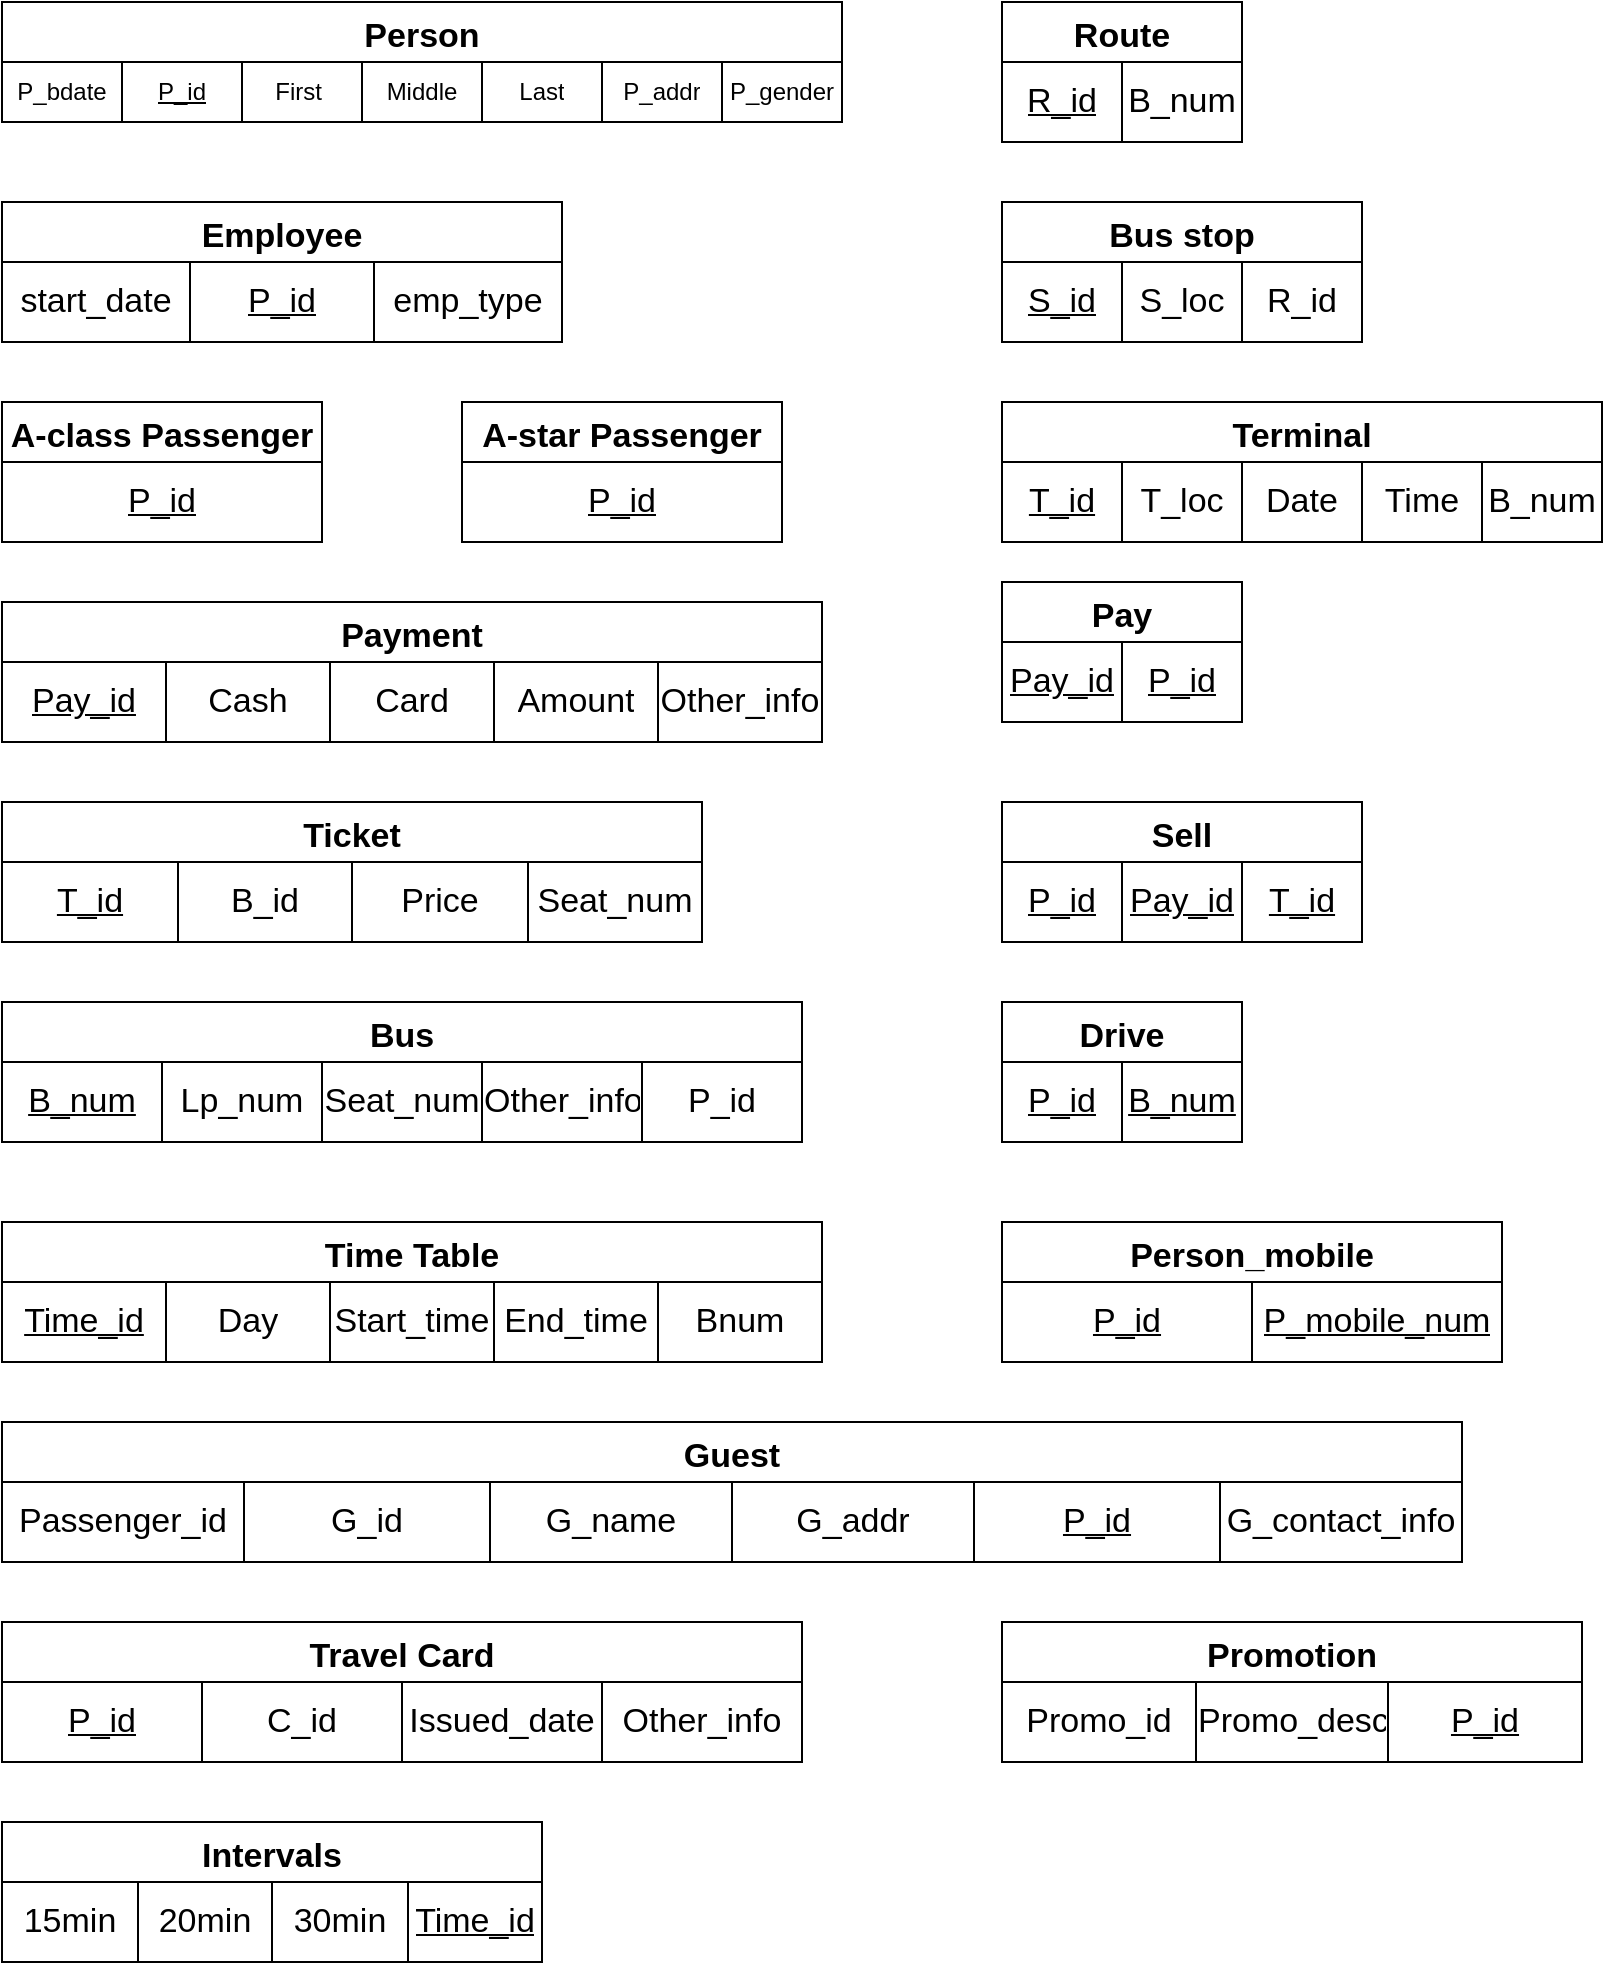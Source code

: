 <mxfile version="15.6.0" type="github">
  <diagram id="R2lEEEUBdFMjLlhIrx00" name="Page-1">
    <mxGraphModel dx="1038" dy="547" grid="1" gridSize="10" guides="1" tooltips="1" connect="1" arrows="1" fold="1" page="1" pageScale="1" pageWidth="850" pageHeight="1100" math="0" shadow="0" extFonts="Permanent Marker^https://fonts.googleapis.com/css?family=Permanent+Marker">
      <root>
        <mxCell id="0" />
        <mxCell id="1" parent="0" />
        <mxCell id="wXo4H-SSi3zwfZi33Xhp-3" value="Person" style="shape=table;startSize=30;container=1;collapsible=0;childLayout=tableLayout;fontSize=17;fontStyle=1" vertex="1" parent="1">
          <mxGeometry x="40" y="40" width="420" height="60" as="geometry" />
        </mxCell>
        <mxCell id="wXo4H-SSi3zwfZi33Xhp-4" value="" style="shape=partialRectangle;collapsible=0;dropTarget=0;pointerEvents=0;fillColor=none;top=0;left=0;bottom=0;right=0;points=[[0,0.5],[1,0.5]];portConstraint=eastwest;" vertex="1" parent="wXo4H-SSi3zwfZi33Xhp-3">
          <mxGeometry y="30" width="420" height="30" as="geometry" />
        </mxCell>
        <mxCell id="wXo4H-SSi3zwfZi33Xhp-5" value="P_bdate" style="shape=partialRectangle;html=1;whiteSpace=wrap;connectable=0;overflow=hidden;fillColor=none;top=0;left=0;bottom=0;right=0;pointerEvents=1;" vertex="1" parent="wXo4H-SSi3zwfZi33Xhp-4">
          <mxGeometry width="60" height="30" as="geometry">
            <mxRectangle width="60" height="30" as="alternateBounds" />
          </mxGeometry>
        </mxCell>
        <mxCell id="wXo4H-SSi3zwfZi33Xhp-6" value="&lt;u&gt;P_id&lt;/u&gt;" style="shape=partialRectangle;html=1;whiteSpace=wrap;connectable=0;overflow=hidden;fillColor=none;top=0;left=0;bottom=0;right=0;pointerEvents=1;" vertex="1" parent="wXo4H-SSi3zwfZi33Xhp-4">
          <mxGeometry x="60" width="60" height="30" as="geometry">
            <mxRectangle width="60" height="30" as="alternateBounds" />
          </mxGeometry>
        </mxCell>
        <mxCell id="wXo4H-SSi3zwfZi33Xhp-7" value="First&lt;span style=&quot;white-space: pre&quot;&gt;	&lt;/span&gt;" style="shape=partialRectangle;html=1;whiteSpace=wrap;connectable=0;overflow=hidden;fillColor=none;top=0;left=0;bottom=0;right=0;pointerEvents=1;" vertex="1" parent="wXo4H-SSi3zwfZi33Xhp-4">
          <mxGeometry x="120" width="60" height="30" as="geometry">
            <mxRectangle width="60" height="30" as="alternateBounds" />
          </mxGeometry>
        </mxCell>
        <mxCell id="wXo4H-SSi3zwfZi33Xhp-8" value="Middle" style="shape=partialRectangle;html=1;whiteSpace=wrap;connectable=0;overflow=hidden;fillColor=none;top=0;left=0;bottom=0;right=0;pointerEvents=1;" vertex="1" parent="wXo4H-SSi3zwfZi33Xhp-4">
          <mxGeometry x="180" width="60" height="30" as="geometry">
            <mxRectangle width="60" height="30" as="alternateBounds" />
          </mxGeometry>
        </mxCell>
        <mxCell id="wXo4H-SSi3zwfZi33Xhp-9" value="Last" style="shape=partialRectangle;html=1;whiteSpace=wrap;connectable=0;overflow=hidden;fillColor=none;top=0;left=0;bottom=0;right=0;pointerEvents=1;" vertex="1" parent="wXo4H-SSi3zwfZi33Xhp-4">
          <mxGeometry x="240" width="60" height="30" as="geometry">
            <mxRectangle width="60" height="30" as="alternateBounds" />
          </mxGeometry>
        </mxCell>
        <mxCell id="wXo4H-SSi3zwfZi33Xhp-10" value="P_addr" style="shape=partialRectangle;html=1;whiteSpace=wrap;connectable=0;overflow=hidden;fillColor=none;top=0;left=0;bottom=0;right=0;pointerEvents=1;" vertex="1" parent="wXo4H-SSi3zwfZi33Xhp-4">
          <mxGeometry x="300" width="60" height="30" as="geometry">
            <mxRectangle width="60" height="30" as="alternateBounds" />
          </mxGeometry>
        </mxCell>
        <mxCell id="wXo4H-SSi3zwfZi33Xhp-11" value="P_gender" style="shape=partialRectangle;html=1;whiteSpace=wrap;connectable=0;overflow=hidden;fillColor=none;top=0;left=0;bottom=0;right=0;pointerEvents=1;" vertex="1" parent="wXo4H-SSi3zwfZi33Xhp-4">
          <mxGeometry x="360" width="60" height="30" as="geometry">
            <mxRectangle width="60" height="30" as="alternateBounds" />
          </mxGeometry>
        </mxCell>
        <mxCell id="wXo4H-SSi3zwfZi33Xhp-18" value="Employee" style="shape=table;startSize=30;container=1;collapsible=0;childLayout=tableLayout;fontSize=17;fontStyle=1" vertex="1" parent="1">
          <mxGeometry x="40" y="140" width="280" height="70" as="geometry" />
        </mxCell>
        <mxCell id="wXo4H-SSi3zwfZi33Xhp-19" value="" style="shape=partialRectangle;collapsible=0;dropTarget=0;pointerEvents=0;fillColor=none;top=0;left=0;bottom=0;right=0;points=[[0,0.5],[1,0.5]];portConstraint=eastwest;fontSize=17;" vertex="1" parent="wXo4H-SSi3zwfZi33Xhp-18">
          <mxGeometry y="30" width="280" height="40" as="geometry" />
        </mxCell>
        <mxCell id="wXo4H-SSi3zwfZi33Xhp-20" value="start_date" style="shape=partialRectangle;html=1;whiteSpace=wrap;connectable=0;overflow=hidden;fillColor=none;top=0;left=0;bottom=0;right=0;pointerEvents=1;fontSize=17;" vertex="1" parent="wXo4H-SSi3zwfZi33Xhp-19">
          <mxGeometry width="94" height="40" as="geometry">
            <mxRectangle width="94" height="40" as="alternateBounds" />
          </mxGeometry>
        </mxCell>
        <mxCell id="wXo4H-SSi3zwfZi33Xhp-21" value="&lt;u&gt;P_id&lt;/u&gt;" style="shape=partialRectangle;html=1;whiteSpace=wrap;connectable=0;overflow=hidden;fillColor=none;top=0;left=0;bottom=0;right=0;pointerEvents=1;fontSize=17;" vertex="1" parent="wXo4H-SSi3zwfZi33Xhp-19">
          <mxGeometry x="94" width="92" height="40" as="geometry">
            <mxRectangle width="92" height="40" as="alternateBounds" />
          </mxGeometry>
        </mxCell>
        <mxCell id="wXo4H-SSi3zwfZi33Xhp-22" value="emp_type" style="shape=partialRectangle;html=1;whiteSpace=wrap;connectable=0;overflow=hidden;fillColor=none;top=0;left=0;bottom=0;right=0;pointerEvents=1;fontSize=17;" vertex="1" parent="wXo4H-SSi3zwfZi33Xhp-19">
          <mxGeometry x="186" width="94" height="40" as="geometry">
            <mxRectangle width="94" height="40" as="alternateBounds" />
          </mxGeometry>
        </mxCell>
        <mxCell id="wXo4H-SSi3zwfZi33Xhp-23" value="A-class Passenger" style="shape=table;startSize=30;container=1;collapsible=0;childLayout=tableLayout;fontSize=17;fontStyle=1" vertex="1" parent="1">
          <mxGeometry x="40" y="240" width="160" height="70" as="geometry" />
        </mxCell>
        <mxCell id="wXo4H-SSi3zwfZi33Xhp-24" value="" style="shape=partialRectangle;collapsible=0;dropTarget=0;pointerEvents=0;fillColor=none;top=0;left=0;bottom=0;right=0;points=[[0,0.5],[1,0.5]];portConstraint=eastwest;fontSize=17;" vertex="1" parent="wXo4H-SSi3zwfZi33Xhp-23">
          <mxGeometry y="30" width="160" height="40" as="geometry" />
        </mxCell>
        <mxCell id="wXo4H-SSi3zwfZi33Xhp-25" value="&lt;u&gt;P_id&lt;/u&gt;" style="shape=partialRectangle;html=1;whiteSpace=wrap;connectable=0;overflow=hidden;fillColor=none;top=0;left=0;bottom=0;right=0;pointerEvents=1;fontSize=17;" vertex="1" parent="wXo4H-SSi3zwfZi33Xhp-24">
          <mxGeometry width="160" height="40" as="geometry">
            <mxRectangle width="160" height="40" as="alternateBounds" />
          </mxGeometry>
        </mxCell>
        <mxCell id="wXo4H-SSi3zwfZi33Xhp-26" value="Payment" style="shape=table;startSize=30;container=1;collapsible=0;childLayout=tableLayout;fontSize=17;fontStyle=1" vertex="1" parent="1">
          <mxGeometry x="40" y="340" width="410" height="70" as="geometry" />
        </mxCell>
        <mxCell id="wXo4H-SSi3zwfZi33Xhp-27" value="" style="shape=partialRectangle;collapsible=0;dropTarget=0;pointerEvents=0;fillColor=none;top=0;left=0;bottom=0;right=0;points=[[0,0.5],[1,0.5]];portConstraint=eastwest;fontSize=17;" vertex="1" parent="wXo4H-SSi3zwfZi33Xhp-26">
          <mxGeometry y="30" width="410" height="40" as="geometry" />
        </mxCell>
        <mxCell id="wXo4H-SSi3zwfZi33Xhp-28" value="&lt;u&gt;Pay_id&lt;/u&gt;" style="shape=partialRectangle;html=1;whiteSpace=wrap;connectable=0;overflow=hidden;fillColor=none;top=0;left=0;bottom=0;right=0;pointerEvents=1;fontSize=17;" vertex="1" parent="wXo4H-SSi3zwfZi33Xhp-27">
          <mxGeometry width="82" height="40" as="geometry">
            <mxRectangle width="82" height="40" as="alternateBounds" />
          </mxGeometry>
        </mxCell>
        <mxCell id="wXo4H-SSi3zwfZi33Xhp-29" value="Cash" style="shape=partialRectangle;html=1;whiteSpace=wrap;connectable=0;overflow=hidden;fillColor=none;top=0;left=0;bottom=0;right=0;pointerEvents=1;fontSize=17;" vertex="1" parent="wXo4H-SSi3zwfZi33Xhp-27">
          <mxGeometry x="82" width="82" height="40" as="geometry">
            <mxRectangle width="82" height="40" as="alternateBounds" />
          </mxGeometry>
        </mxCell>
        <mxCell id="wXo4H-SSi3zwfZi33Xhp-30" value="Card" style="shape=partialRectangle;html=1;whiteSpace=wrap;connectable=0;overflow=hidden;fillColor=none;top=0;left=0;bottom=0;right=0;pointerEvents=1;fontSize=17;" vertex="1" parent="wXo4H-SSi3zwfZi33Xhp-27">
          <mxGeometry x="164" width="82" height="40" as="geometry">
            <mxRectangle width="82" height="40" as="alternateBounds" />
          </mxGeometry>
        </mxCell>
        <mxCell id="wXo4H-SSi3zwfZi33Xhp-31" value="Amount" style="shape=partialRectangle;html=1;whiteSpace=wrap;connectable=0;overflow=hidden;fillColor=none;top=0;left=0;bottom=0;right=0;pointerEvents=1;fontSize=17;" vertex="1" parent="wXo4H-SSi3zwfZi33Xhp-27">
          <mxGeometry x="246" width="82" height="40" as="geometry">
            <mxRectangle width="82" height="40" as="alternateBounds" />
          </mxGeometry>
        </mxCell>
        <mxCell id="wXo4H-SSi3zwfZi33Xhp-32" value="Other_info" style="shape=partialRectangle;html=1;whiteSpace=wrap;connectable=0;overflow=hidden;fillColor=none;top=0;left=0;bottom=0;right=0;pointerEvents=1;fontSize=17;" vertex="1" parent="wXo4H-SSi3zwfZi33Xhp-27">
          <mxGeometry x="328" width="82" height="40" as="geometry">
            <mxRectangle width="82" height="40" as="alternateBounds" />
          </mxGeometry>
        </mxCell>
        <mxCell id="wXo4H-SSi3zwfZi33Xhp-33" value="A-star Passenger" style="shape=table;startSize=30;container=1;collapsible=0;childLayout=tableLayout;fontSize=17;fontStyle=1" vertex="1" parent="1">
          <mxGeometry x="270" y="240" width="160" height="70" as="geometry" />
        </mxCell>
        <mxCell id="wXo4H-SSi3zwfZi33Xhp-34" value="" style="shape=partialRectangle;collapsible=0;dropTarget=0;pointerEvents=0;fillColor=none;top=0;left=0;bottom=0;right=0;points=[[0,0.5],[1,0.5]];portConstraint=eastwest;fontSize=17;" vertex="1" parent="wXo4H-SSi3zwfZi33Xhp-33">
          <mxGeometry y="30" width="160" height="40" as="geometry" />
        </mxCell>
        <mxCell id="wXo4H-SSi3zwfZi33Xhp-35" value="&lt;u&gt;P_id&lt;/u&gt;" style="shape=partialRectangle;html=1;whiteSpace=wrap;connectable=0;overflow=hidden;fillColor=none;top=0;left=0;bottom=0;right=0;pointerEvents=1;fontSize=17;" vertex="1" parent="wXo4H-SSi3zwfZi33Xhp-34">
          <mxGeometry width="160" height="40" as="geometry">
            <mxRectangle width="160" height="40" as="alternateBounds" />
          </mxGeometry>
        </mxCell>
        <mxCell id="wXo4H-SSi3zwfZi33Xhp-36" value="Ticket" style="shape=table;startSize=30;container=1;collapsible=0;childLayout=tableLayout;fontSize=17;fontStyle=1" vertex="1" parent="1">
          <mxGeometry x="40" y="440" width="350" height="70" as="geometry" />
        </mxCell>
        <mxCell id="wXo4H-SSi3zwfZi33Xhp-37" value="" style="shape=partialRectangle;collapsible=0;dropTarget=0;pointerEvents=0;fillColor=none;top=0;left=0;bottom=0;right=0;points=[[0,0.5],[1,0.5]];portConstraint=eastwest;fontSize=17;" vertex="1" parent="wXo4H-SSi3zwfZi33Xhp-36">
          <mxGeometry y="30" width="350" height="40" as="geometry" />
        </mxCell>
        <mxCell id="wXo4H-SSi3zwfZi33Xhp-38" value="&lt;u&gt;T_id&lt;/u&gt;" style="shape=partialRectangle;html=1;whiteSpace=wrap;connectable=0;overflow=hidden;fillColor=none;top=0;left=0;bottom=0;right=0;pointerEvents=1;fontSize=17;" vertex="1" parent="wXo4H-SSi3zwfZi33Xhp-37">
          <mxGeometry width="88" height="40" as="geometry">
            <mxRectangle width="88" height="40" as="alternateBounds" />
          </mxGeometry>
        </mxCell>
        <mxCell id="wXo4H-SSi3zwfZi33Xhp-39" value="B_id" style="shape=partialRectangle;html=1;whiteSpace=wrap;connectable=0;overflow=hidden;fillColor=none;top=0;left=0;bottom=0;right=0;pointerEvents=1;fontSize=17;" vertex="1" parent="wXo4H-SSi3zwfZi33Xhp-37">
          <mxGeometry x="88" width="87" height="40" as="geometry">
            <mxRectangle width="87" height="40" as="alternateBounds" />
          </mxGeometry>
        </mxCell>
        <mxCell id="wXo4H-SSi3zwfZi33Xhp-40" value="Price" style="shape=partialRectangle;html=1;whiteSpace=wrap;connectable=0;overflow=hidden;fillColor=none;top=0;left=0;bottom=0;right=0;pointerEvents=1;fontSize=17;" vertex="1" parent="wXo4H-SSi3zwfZi33Xhp-37">
          <mxGeometry x="175" width="88" height="40" as="geometry">
            <mxRectangle width="88" height="40" as="alternateBounds" />
          </mxGeometry>
        </mxCell>
        <mxCell id="wXo4H-SSi3zwfZi33Xhp-41" value="Seat_num" style="shape=partialRectangle;html=1;whiteSpace=wrap;connectable=0;overflow=hidden;fillColor=none;top=0;left=0;bottom=0;right=0;pointerEvents=1;fontSize=17;" vertex="1" parent="wXo4H-SSi3zwfZi33Xhp-37">
          <mxGeometry x="263" width="87" height="40" as="geometry">
            <mxRectangle width="87" height="40" as="alternateBounds" />
          </mxGeometry>
        </mxCell>
        <mxCell id="wXo4H-SSi3zwfZi33Xhp-42" value="Bus" style="shape=table;startSize=30;container=1;collapsible=0;childLayout=tableLayout;fontSize=17;fontStyle=1" vertex="1" parent="1">
          <mxGeometry x="40" y="540" width="400" height="70" as="geometry" />
        </mxCell>
        <mxCell id="wXo4H-SSi3zwfZi33Xhp-43" value="" style="shape=partialRectangle;collapsible=0;dropTarget=0;pointerEvents=0;fillColor=none;top=0;left=0;bottom=0;right=0;points=[[0,0.5],[1,0.5]];portConstraint=eastwest;fontSize=17;" vertex="1" parent="wXo4H-SSi3zwfZi33Xhp-42">
          <mxGeometry y="30" width="400" height="40" as="geometry" />
        </mxCell>
        <mxCell id="wXo4H-SSi3zwfZi33Xhp-44" value="&lt;u&gt;B_num&lt;/u&gt;" style="shape=partialRectangle;html=1;whiteSpace=wrap;connectable=0;overflow=hidden;fillColor=none;top=0;left=0;bottom=0;right=0;pointerEvents=1;fontSize=17;" vertex="1" parent="wXo4H-SSi3zwfZi33Xhp-43">
          <mxGeometry width="80" height="40" as="geometry">
            <mxRectangle width="80" height="40" as="alternateBounds" />
          </mxGeometry>
        </mxCell>
        <mxCell id="wXo4H-SSi3zwfZi33Xhp-45" value="Lp_num" style="shape=partialRectangle;html=1;whiteSpace=wrap;connectable=0;overflow=hidden;fillColor=none;top=0;left=0;bottom=0;right=0;pointerEvents=1;fontSize=17;" vertex="1" parent="wXo4H-SSi3zwfZi33Xhp-43">
          <mxGeometry x="80" width="80" height="40" as="geometry">
            <mxRectangle width="80" height="40" as="alternateBounds" />
          </mxGeometry>
        </mxCell>
        <mxCell id="wXo4H-SSi3zwfZi33Xhp-46" value="Seat_num" style="shape=partialRectangle;html=1;whiteSpace=wrap;connectable=0;overflow=hidden;fillColor=none;top=0;left=0;bottom=0;right=0;pointerEvents=1;fontSize=17;" vertex="1" parent="wXo4H-SSi3zwfZi33Xhp-43">
          <mxGeometry x="160" width="80" height="40" as="geometry">
            <mxRectangle width="80" height="40" as="alternateBounds" />
          </mxGeometry>
        </mxCell>
        <mxCell id="wXo4H-SSi3zwfZi33Xhp-47" value="Other_info" style="shape=partialRectangle;html=1;whiteSpace=wrap;connectable=0;overflow=hidden;fillColor=none;top=0;left=0;bottom=0;right=0;pointerEvents=1;fontSize=17;" vertex="1" parent="wXo4H-SSi3zwfZi33Xhp-43">
          <mxGeometry x="240" width="80" height="40" as="geometry">
            <mxRectangle width="80" height="40" as="alternateBounds" />
          </mxGeometry>
        </mxCell>
        <mxCell id="wXo4H-SSi3zwfZi33Xhp-48" value="P_id" style="shape=partialRectangle;html=1;whiteSpace=wrap;connectable=0;overflow=hidden;fillColor=none;top=0;left=0;bottom=0;right=0;pointerEvents=1;fontSize=17;" vertex="1" parent="wXo4H-SSi3zwfZi33Xhp-43">
          <mxGeometry x="320" width="80" height="40" as="geometry">
            <mxRectangle width="80" height="40" as="alternateBounds" />
          </mxGeometry>
        </mxCell>
        <mxCell id="wXo4H-SSi3zwfZi33Xhp-49" value="Terminal" style="shape=table;startSize=30;container=1;collapsible=0;childLayout=tableLayout;fontSize=17;fontStyle=1" vertex="1" parent="1">
          <mxGeometry x="540" y="240" width="300" height="70" as="geometry" />
        </mxCell>
        <mxCell id="wXo4H-SSi3zwfZi33Xhp-50" value="" style="shape=partialRectangle;collapsible=0;dropTarget=0;pointerEvents=0;fillColor=none;top=0;left=0;bottom=0;right=0;points=[[0,0.5],[1,0.5]];portConstraint=eastwest;fontSize=17;" vertex="1" parent="wXo4H-SSi3zwfZi33Xhp-49">
          <mxGeometry y="30" width="300" height="40" as="geometry" />
        </mxCell>
        <mxCell id="wXo4H-SSi3zwfZi33Xhp-51" value="&lt;u&gt;T_id&lt;/u&gt;" style="shape=partialRectangle;html=1;whiteSpace=wrap;connectable=0;overflow=hidden;fillColor=none;top=0;left=0;bottom=0;right=0;pointerEvents=1;fontSize=17;" vertex="1" parent="wXo4H-SSi3zwfZi33Xhp-50">
          <mxGeometry width="60" height="40" as="geometry">
            <mxRectangle width="60" height="40" as="alternateBounds" />
          </mxGeometry>
        </mxCell>
        <mxCell id="wXo4H-SSi3zwfZi33Xhp-52" value="T_loc" style="shape=partialRectangle;html=1;whiteSpace=wrap;connectable=0;overflow=hidden;fillColor=none;top=0;left=0;bottom=0;right=0;pointerEvents=1;fontSize=17;" vertex="1" parent="wXo4H-SSi3zwfZi33Xhp-50">
          <mxGeometry x="60" width="60" height="40" as="geometry">
            <mxRectangle width="60" height="40" as="alternateBounds" />
          </mxGeometry>
        </mxCell>
        <mxCell id="wXo4H-SSi3zwfZi33Xhp-53" value="Date" style="shape=partialRectangle;html=1;whiteSpace=wrap;connectable=0;overflow=hidden;fillColor=none;top=0;left=0;bottom=0;right=0;pointerEvents=1;fontSize=17;" vertex="1" parent="wXo4H-SSi3zwfZi33Xhp-50">
          <mxGeometry x="120" width="60" height="40" as="geometry">
            <mxRectangle width="60" height="40" as="alternateBounds" />
          </mxGeometry>
        </mxCell>
        <mxCell id="wXo4H-SSi3zwfZi33Xhp-54" value="Time" style="shape=partialRectangle;html=1;whiteSpace=wrap;connectable=0;overflow=hidden;fillColor=none;top=0;left=0;bottom=0;right=0;pointerEvents=1;fontSize=17;" vertex="1" parent="wXo4H-SSi3zwfZi33Xhp-50">
          <mxGeometry x="180" width="60" height="40" as="geometry">
            <mxRectangle width="60" height="40" as="alternateBounds" />
          </mxGeometry>
        </mxCell>
        <mxCell id="wXo4H-SSi3zwfZi33Xhp-55" value="B_num" style="shape=partialRectangle;html=1;whiteSpace=wrap;connectable=0;overflow=hidden;fillColor=none;top=0;left=0;bottom=0;right=0;pointerEvents=1;fontSize=17;" vertex="1" parent="wXo4H-SSi3zwfZi33Xhp-50">
          <mxGeometry x="240" width="60" height="40" as="geometry">
            <mxRectangle width="60" height="40" as="alternateBounds" />
          </mxGeometry>
        </mxCell>
        <mxCell id="wXo4H-SSi3zwfZi33Xhp-56" value="Route" style="shape=table;startSize=30;container=1;collapsible=0;childLayout=tableLayout;fontSize=17;fontStyle=1" vertex="1" parent="1">
          <mxGeometry x="540" y="40" width="120" height="70" as="geometry" />
        </mxCell>
        <mxCell id="wXo4H-SSi3zwfZi33Xhp-57" value="" style="shape=partialRectangle;collapsible=0;dropTarget=0;pointerEvents=0;fillColor=none;top=0;left=0;bottom=0;right=0;points=[[0,0.5],[1,0.5]];portConstraint=eastwest;fontSize=17;" vertex="1" parent="wXo4H-SSi3zwfZi33Xhp-56">
          <mxGeometry y="30" width="120" height="40" as="geometry" />
        </mxCell>
        <mxCell id="wXo4H-SSi3zwfZi33Xhp-58" value="&lt;u&gt;R_id&lt;/u&gt;" style="shape=partialRectangle;html=1;whiteSpace=wrap;connectable=0;overflow=hidden;fillColor=none;top=0;left=0;bottom=0;right=0;pointerEvents=1;fontSize=17;" vertex="1" parent="wXo4H-SSi3zwfZi33Xhp-57">
          <mxGeometry width="60" height="40" as="geometry">
            <mxRectangle width="60" height="40" as="alternateBounds" />
          </mxGeometry>
        </mxCell>
        <mxCell id="wXo4H-SSi3zwfZi33Xhp-59" value="B_num" style="shape=partialRectangle;html=1;whiteSpace=wrap;connectable=0;overflow=hidden;fillColor=none;top=0;left=0;bottom=0;right=0;pointerEvents=1;fontSize=17;" vertex="1" parent="wXo4H-SSi3zwfZi33Xhp-57">
          <mxGeometry x="60" width="60" height="40" as="geometry">
            <mxRectangle width="60" height="40" as="alternateBounds" />
          </mxGeometry>
        </mxCell>
        <mxCell id="wXo4H-SSi3zwfZi33Xhp-60" value="Bus stop" style="shape=table;startSize=30;container=1;collapsible=0;childLayout=tableLayout;fontSize=17;fontStyle=1" vertex="1" parent="1">
          <mxGeometry x="540" y="140" width="180" height="70" as="geometry" />
        </mxCell>
        <mxCell id="wXo4H-SSi3zwfZi33Xhp-61" value="" style="shape=partialRectangle;collapsible=0;dropTarget=0;pointerEvents=0;fillColor=none;top=0;left=0;bottom=0;right=0;points=[[0,0.5],[1,0.5]];portConstraint=eastwest;fontSize=17;" vertex="1" parent="wXo4H-SSi3zwfZi33Xhp-60">
          <mxGeometry y="30" width="180" height="40" as="geometry" />
        </mxCell>
        <mxCell id="wXo4H-SSi3zwfZi33Xhp-62" value="&lt;u&gt;S_id&lt;/u&gt;" style="shape=partialRectangle;html=1;whiteSpace=wrap;connectable=0;overflow=hidden;fillColor=none;top=0;left=0;bottom=0;right=0;pointerEvents=1;fontSize=17;" vertex="1" parent="wXo4H-SSi3zwfZi33Xhp-61">
          <mxGeometry width="60" height="40" as="geometry">
            <mxRectangle width="60" height="40" as="alternateBounds" />
          </mxGeometry>
        </mxCell>
        <mxCell id="wXo4H-SSi3zwfZi33Xhp-63" value="S_loc" style="shape=partialRectangle;html=1;whiteSpace=wrap;connectable=0;overflow=hidden;fillColor=none;top=0;left=0;bottom=0;right=0;pointerEvents=1;fontSize=17;" vertex="1" parent="wXo4H-SSi3zwfZi33Xhp-61">
          <mxGeometry x="60" width="60" height="40" as="geometry">
            <mxRectangle width="60" height="40" as="alternateBounds" />
          </mxGeometry>
        </mxCell>
        <mxCell id="wXo4H-SSi3zwfZi33Xhp-64" value="R_id" style="shape=partialRectangle;html=1;whiteSpace=wrap;connectable=0;overflow=hidden;fillColor=none;top=0;left=0;bottom=0;right=0;pointerEvents=1;fontSize=17;" vertex="1" parent="wXo4H-SSi3zwfZi33Xhp-61">
          <mxGeometry x="120" width="60" height="40" as="geometry">
            <mxRectangle width="60" height="40" as="alternateBounds" />
          </mxGeometry>
        </mxCell>
        <mxCell id="wXo4H-SSi3zwfZi33Xhp-65" value="Time Table" style="shape=table;startSize=30;container=1;collapsible=0;childLayout=tableLayout;fontSize=17;fontStyle=1" vertex="1" parent="1">
          <mxGeometry x="40" y="650" width="410" height="70" as="geometry" />
        </mxCell>
        <mxCell id="wXo4H-SSi3zwfZi33Xhp-66" value="" style="shape=partialRectangle;collapsible=0;dropTarget=0;pointerEvents=0;fillColor=none;top=0;left=0;bottom=0;right=0;points=[[0,0.5],[1,0.5]];portConstraint=eastwest;fontSize=17;" vertex="1" parent="wXo4H-SSi3zwfZi33Xhp-65">
          <mxGeometry y="30" width="410" height="40" as="geometry" />
        </mxCell>
        <mxCell id="wXo4H-SSi3zwfZi33Xhp-67" value="&lt;u&gt;Time_id&lt;/u&gt;" style="shape=partialRectangle;html=1;whiteSpace=wrap;connectable=0;overflow=hidden;fillColor=none;top=0;left=0;bottom=0;right=0;pointerEvents=1;fontSize=17;" vertex="1" parent="wXo4H-SSi3zwfZi33Xhp-66">
          <mxGeometry width="82" height="40" as="geometry">
            <mxRectangle width="82" height="40" as="alternateBounds" />
          </mxGeometry>
        </mxCell>
        <mxCell id="wXo4H-SSi3zwfZi33Xhp-68" value="Day" style="shape=partialRectangle;html=1;whiteSpace=wrap;connectable=0;overflow=hidden;fillColor=none;top=0;left=0;bottom=0;right=0;pointerEvents=1;fontSize=17;" vertex="1" parent="wXo4H-SSi3zwfZi33Xhp-66">
          <mxGeometry x="82" width="82" height="40" as="geometry">
            <mxRectangle width="82" height="40" as="alternateBounds" />
          </mxGeometry>
        </mxCell>
        <mxCell id="wXo4H-SSi3zwfZi33Xhp-69" value="Start_time" style="shape=partialRectangle;html=1;whiteSpace=wrap;connectable=0;overflow=hidden;fillColor=none;top=0;left=0;bottom=0;right=0;pointerEvents=1;fontSize=17;" vertex="1" parent="wXo4H-SSi3zwfZi33Xhp-66">
          <mxGeometry x="164" width="82" height="40" as="geometry">
            <mxRectangle width="82" height="40" as="alternateBounds" />
          </mxGeometry>
        </mxCell>
        <mxCell id="wXo4H-SSi3zwfZi33Xhp-70" value="End_time" style="shape=partialRectangle;html=1;whiteSpace=wrap;connectable=0;overflow=hidden;fillColor=none;top=0;left=0;bottom=0;right=0;pointerEvents=1;fontSize=17;" vertex="1" parent="wXo4H-SSi3zwfZi33Xhp-66">
          <mxGeometry x="246" width="82" height="40" as="geometry">
            <mxRectangle width="82" height="40" as="alternateBounds" />
          </mxGeometry>
        </mxCell>
        <mxCell id="wXo4H-SSi3zwfZi33Xhp-71" value="Bnum" style="shape=partialRectangle;html=1;whiteSpace=wrap;connectable=0;overflow=hidden;fillColor=none;top=0;left=0;bottom=0;right=0;pointerEvents=1;fontSize=17;" vertex="1" parent="wXo4H-SSi3zwfZi33Xhp-66">
          <mxGeometry x="328" width="82" height="40" as="geometry">
            <mxRectangle width="82" height="40" as="alternateBounds" />
          </mxGeometry>
        </mxCell>
        <mxCell id="wXo4H-SSi3zwfZi33Xhp-72" value="Guest" style="shape=table;startSize=30;container=1;collapsible=0;childLayout=tableLayout;fontSize=17;fontStyle=1" vertex="1" parent="1">
          <mxGeometry x="40" y="750" width="730" height="70" as="geometry" />
        </mxCell>
        <mxCell id="wXo4H-SSi3zwfZi33Xhp-73" value="" style="shape=partialRectangle;collapsible=0;dropTarget=0;pointerEvents=0;fillColor=none;top=0;left=0;bottom=0;right=0;points=[[0,0.5],[1,0.5]];portConstraint=eastwest;fontSize=17;" vertex="1" parent="wXo4H-SSi3zwfZi33Xhp-72">
          <mxGeometry y="30" width="730" height="40" as="geometry" />
        </mxCell>
        <mxCell id="wXo4H-SSi3zwfZi33Xhp-74" value="Passenger_id" style="shape=partialRectangle;html=1;whiteSpace=wrap;connectable=0;overflow=hidden;fillColor=none;top=0;left=0;bottom=0;right=0;pointerEvents=1;fontSize=17;" vertex="1" parent="wXo4H-SSi3zwfZi33Xhp-73">
          <mxGeometry width="121" height="40" as="geometry">
            <mxRectangle width="121" height="40" as="alternateBounds" />
          </mxGeometry>
        </mxCell>
        <mxCell id="wXo4H-SSi3zwfZi33Xhp-75" value="G_id" style="shape=partialRectangle;html=1;whiteSpace=wrap;connectable=0;overflow=hidden;fillColor=none;top=0;left=0;bottom=0;right=0;pointerEvents=1;fontSize=17;" vertex="1" parent="wXo4H-SSi3zwfZi33Xhp-73">
          <mxGeometry x="121" width="123" height="40" as="geometry">
            <mxRectangle width="123" height="40" as="alternateBounds" />
          </mxGeometry>
        </mxCell>
        <mxCell id="wXo4H-SSi3zwfZi33Xhp-76" value="G_name" style="shape=partialRectangle;html=1;whiteSpace=wrap;connectable=0;overflow=hidden;fillColor=none;top=0;left=0;bottom=0;right=0;pointerEvents=1;fontSize=17;" vertex="1" parent="wXo4H-SSi3zwfZi33Xhp-73">
          <mxGeometry x="244" width="121" height="40" as="geometry">
            <mxRectangle width="121" height="40" as="alternateBounds" />
          </mxGeometry>
        </mxCell>
        <mxCell id="wXo4H-SSi3zwfZi33Xhp-77" value="G_addr" style="shape=partialRectangle;html=1;whiteSpace=wrap;connectable=0;overflow=hidden;fillColor=none;top=0;left=0;bottom=0;right=0;pointerEvents=1;fontSize=17;" vertex="1" parent="wXo4H-SSi3zwfZi33Xhp-73">
          <mxGeometry x="365" width="121" height="40" as="geometry">
            <mxRectangle width="121" height="40" as="alternateBounds" />
          </mxGeometry>
        </mxCell>
        <mxCell id="wXo4H-SSi3zwfZi33Xhp-78" value="&lt;u&gt;P_id&lt;/u&gt;" style="shape=partialRectangle;html=1;whiteSpace=wrap;connectable=0;overflow=hidden;fillColor=none;top=0;left=0;bottom=0;right=0;pointerEvents=1;fontSize=17;" vertex="1" parent="wXo4H-SSi3zwfZi33Xhp-73">
          <mxGeometry x="486" width="123" height="40" as="geometry">
            <mxRectangle width="123" height="40" as="alternateBounds" />
          </mxGeometry>
        </mxCell>
        <mxCell id="wXo4H-SSi3zwfZi33Xhp-79" value="G_contact_info" style="shape=partialRectangle;html=1;whiteSpace=wrap;connectable=0;overflow=hidden;fillColor=none;top=0;left=0;bottom=0;right=0;pointerEvents=1;fontSize=17;" vertex="1" parent="wXo4H-SSi3zwfZi33Xhp-73">
          <mxGeometry x="609" width="121" height="40" as="geometry">
            <mxRectangle width="121" height="40" as="alternateBounds" />
          </mxGeometry>
        </mxCell>
        <mxCell id="wXo4H-SSi3zwfZi33Xhp-80" value="Travel Card" style="shape=table;startSize=30;container=1;collapsible=0;childLayout=tableLayout;fontSize=17;fontStyle=1" vertex="1" parent="1">
          <mxGeometry x="40" y="850" width="400" height="70" as="geometry" />
        </mxCell>
        <mxCell id="wXo4H-SSi3zwfZi33Xhp-81" value="" style="shape=partialRectangle;collapsible=0;dropTarget=0;pointerEvents=0;fillColor=none;top=0;left=0;bottom=0;right=0;points=[[0,0.5],[1,0.5]];portConstraint=eastwest;fontSize=17;" vertex="1" parent="wXo4H-SSi3zwfZi33Xhp-80">
          <mxGeometry y="30" width="400" height="40" as="geometry" />
        </mxCell>
        <mxCell id="wXo4H-SSi3zwfZi33Xhp-82" value="&lt;u&gt;P_id&lt;/u&gt;" style="shape=partialRectangle;html=1;whiteSpace=wrap;connectable=0;overflow=hidden;fillColor=none;top=0;left=0;bottom=0;right=0;pointerEvents=1;fontSize=17;" vertex="1" parent="wXo4H-SSi3zwfZi33Xhp-81">
          <mxGeometry width="100" height="40" as="geometry">
            <mxRectangle width="100" height="40" as="alternateBounds" />
          </mxGeometry>
        </mxCell>
        <mxCell id="wXo4H-SSi3zwfZi33Xhp-83" value="C_id" style="shape=partialRectangle;html=1;whiteSpace=wrap;connectable=0;overflow=hidden;fillColor=none;top=0;left=0;bottom=0;right=0;pointerEvents=1;fontSize=17;" vertex="1" parent="wXo4H-SSi3zwfZi33Xhp-81">
          <mxGeometry x="100" width="100" height="40" as="geometry">
            <mxRectangle width="100" height="40" as="alternateBounds" />
          </mxGeometry>
        </mxCell>
        <mxCell id="wXo4H-SSi3zwfZi33Xhp-84" value="Issued_date" style="shape=partialRectangle;html=1;whiteSpace=wrap;connectable=0;overflow=hidden;fillColor=none;top=0;left=0;bottom=0;right=0;pointerEvents=1;fontSize=17;" vertex="1" parent="wXo4H-SSi3zwfZi33Xhp-81">
          <mxGeometry x="200" width="100" height="40" as="geometry">
            <mxRectangle width="100" height="40" as="alternateBounds" />
          </mxGeometry>
        </mxCell>
        <mxCell id="wXo4H-SSi3zwfZi33Xhp-85" value="Other_info" style="shape=partialRectangle;html=1;whiteSpace=wrap;connectable=0;overflow=hidden;fillColor=none;top=0;left=0;bottom=0;right=0;pointerEvents=1;fontSize=17;" vertex="1" parent="wXo4H-SSi3zwfZi33Xhp-81">
          <mxGeometry x="300" width="100" height="40" as="geometry">
            <mxRectangle width="100" height="40" as="alternateBounds" />
          </mxGeometry>
        </mxCell>
        <mxCell id="wXo4H-SSi3zwfZi33Xhp-86" value="Promotion" style="shape=table;startSize=30;container=1;collapsible=0;childLayout=tableLayout;fontSize=17;fontStyle=1" vertex="1" parent="1">
          <mxGeometry x="540" y="850" width="290" height="70" as="geometry" />
        </mxCell>
        <mxCell id="wXo4H-SSi3zwfZi33Xhp-87" value="" style="shape=partialRectangle;collapsible=0;dropTarget=0;pointerEvents=0;fillColor=none;top=0;left=0;bottom=0;right=0;points=[[0,0.5],[1,0.5]];portConstraint=eastwest;fontSize=17;" vertex="1" parent="wXo4H-SSi3zwfZi33Xhp-86">
          <mxGeometry y="30" width="290" height="40" as="geometry" />
        </mxCell>
        <mxCell id="wXo4H-SSi3zwfZi33Xhp-88" value="Promo_id" style="shape=partialRectangle;html=1;whiteSpace=wrap;connectable=0;overflow=hidden;fillColor=none;top=0;left=0;bottom=0;right=0;pointerEvents=1;fontSize=17;" vertex="1" parent="wXo4H-SSi3zwfZi33Xhp-87">
          <mxGeometry width="97" height="40" as="geometry">
            <mxRectangle width="97" height="40" as="alternateBounds" />
          </mxGeometry>
        </mxCell>
        <mxCell id="wXo4H-SSi3zwfZi33Xhp-89" value="Promo_desc" style="shape=partialRectangle;html=1;whiteSpace=wrap;connectable=0;overflow=hidden;fillColor=none;top=0;left=0;bottom=0;right=0;pointerEvents=1;fontSize=17;" vertex="1" parent="wXo4H-SSi3zwfZi33Xhp-87">
          <mxGeometry x="97" width="96" height="40" as="geometry">
            <mxRectangle width="96" height="40" as="alternateBounds" />
          </mxGeometry>
        </mxCell>
        <mxCell id="wXo4H-SSi3zwfZi33Xhp-90" value="&lt;u&gt;P_id&lt;/u&gt;" style="shape=partialRectangle;html=1;whiteSpace=wrap;connectable=0;overflow=hidden;fillColor=none;top=0;left=0;bottom=0;right=0;pointerEvents=1;fontSize=17;" vertex="1" parent="wXo4H-SSi3zwfZi33Xhp-87">
          <mxGeometry x="193" width="97" height="40" as="geometry">
            <mxRectangle width="97" height="40" as="alternateBounds" />
          </mxGeometry>
        </mxCell>
        <mxCell id="wXo4H-SSi3zwfZi33Xhp-91" value="Pay" style="shape=table;startSize=30;container=1;collapsible=0;childLayout=tableLayout;fontSize=17;fontStyle=1" vertex="1" parent="1">
          <mxGeometry x="540" y="330" width="120" height="70" as="geometry" />
        </mxCell>
        <mxCell id="wXo4H-SSi3zwfZi33Xhp-92" value="" style="shape=partialRectangle;collapsible=0;dropTarget=0;pointerEvents=0;fillColor=none;top=0;left=0;bottom=0;right=0;points=[[0,0.5],[1,0.5]];portConstraint=eastwest;fontSize=17;" vertex="1" parent="wXo4H-SSi3zwfZi33Xhp-91">
          <mxGeometry y="30" width="120" height="40" as="geometry" />
        </mxCell>
        <mxCell id="wXo4H-SSi3zwfZi33Xhp-93" value="&lt;u&gt;Pay_id&lt;/u&gt;" style="shape=partialRectangle;html=1;whiteSpace=wrap;connectable=0;overflow=hidden;fillColor=none;top=0;left=0;bottom=0;right=0;pointerEvents=1;fontSize=17;" vertex="1" parent="wXo4H-SSi3zwfZi33Xhp-92">
          <mxGeometry width="60" height="40" as="geometry">
            <mxRectangle width="60" height="40" as="alternateBounds" />
          </mxGeometry>
        </mxCell>
        <mxCell id="wXo4H-SSi3zwfZi33Xhp-94" value="&lt;u&gt;P_id&lt;/u&gt;" style="shape=partialRectangle;html=1;whiteSpace=wrap;connectable=0;overflow=hidden;fillColor=none;top=0;left=0;bottom=0;right=0;pointerEvents=1;fontSize=17;" vertex="1" parent="wXo4H-SSi3zwfZi33Xhp-92">
          <mxGeometry x="60" width="60" height="40" as="geometry">
            <mxRectangle width="60" height="40" as="alternateBounds" />
          </mxGeometry>
        </mxCell>
        <mxCell id="wXo4H-SSi3zwfZi33Xhp-95" value="Intervals" style="shape=table;startSize=30;container=1;collapsible=0;childLayout=tableLayout;fontSize=17;fontStyle=1" vertex="1" parent="1">
          <mxGeometry x="40" y="950" width="270" height="70" as="geometry" />
        </mxCell>
        <mxCell id="wXo4H-SSi3zwfZi33Xhp-96" value="" style="shape=partialRectangle;collapsible=0;dropTarget=0;pointerEvents=0;fillColor=none;top=0;left=0;bottom=0;right=0;points=[[0,0.5],[1,0.5]];portConstraint=eastwest;fontSize=17;" vertex="1" parent="wXo4H-SSi3zwfZi33Xhp-95">
          <mxGeometry y="30" width="270" height="40" as="geometry" />
        </mxCell>
        <mxCell id="wXo4H-SSi3zwfZi33Xhp-97" value="15min" style="shape=partialRectangle;html=1;whiteSpace=wrap;connectable=0;overflow=hidden;fillColor=none;top=0;left=0;bottom=0;right=0;pointerEvents=1;fontSize=17;" vertex="1" parent="wXo4H-SSi3zwfZi33Xhp-96">
          <mxGeometry width="68" height="40" as="geometry">
            <mxRectangle width="68" height="40" as="alternateBounds" />
          </mxGeometry>
        </mxCell>
        <mxCell id="wXo4H-SSi3zwfZi33Xhp-98" value="&lt;span&gt;20min&lt;/span&gt;" style="shape=partialRectangle;html=1;whiteSpace=wrap;connectable=0;overflow=hidden;fillColor=none;top=0;left=0;bottom=0;right=0;pointerEvents=1;fontSize=17;" vertex="1" parent="wXo4H-SSi3zwfZi33Xhp-96">
          <mxGeometry x="68" width="67" height="40" as="geometry">
            <mxRectangle width="67" height="40" as="alternateBounds" />
          </mxGeometry>
        </mxCell>
        <mxCell id="wXo4H-SSi3zwfZi33Xhp-99" value="&lt;span&gt;30min&lt;/span&gt;" style="shape=partialRectangle;html=1;whiteSpace=wrap;connectable=0;overflow=hidden;fillColor=none;top=0;left=0;bottom=0;right=0;pointerEvents=1;fontSize=17;" vertex="1" parent="wXo4H-SSi3zwfZi33Xhp-96">
          <mxGeometry x="135" width="68" height="40" as="geometry">
            <mxRectangle width="68" height="40" as="alternateBounds" />
          </mxGeometry>
        </mxCell>
        <mxCell id="wXo4H-SSi3zwfZi33Xhp-100" value="&lt;u&gt;Time_id&lt;/u&gt;" style="shape=partialRectangle;html=1;whiteSpace=wrap;connectable=0;overflow=hidden;fillColor=none;top=0;left=0;bottom=0;right=0;pointerEvents=1;fontSize=17;" vertex="1" parent="wXo4H-SSi3zwfZi33Xhp-96">
          <mxGeometry x="203" width="67" height="40" as="geometry">
            <mxRectangle width="67" height="40" as="alternateBounds" />
          </mxGeometry>
        </mxCell>
        <mxCell id="wXo4H-SSi3zwfZi33Xhp-101" value="Drive" style="shape=table;startSize=30;container=1;collapsible=0;childLayout=tableLayout;fontSize=17;fontStyle=1" vertex="1" parent="1">
          <mxGeometry x="540" y="540" width="120" height="70" as="geometry" />
        </mxCell>
        <mxCell id="wXo4H-SSi3zwfZi33Xhp-102" value="" style="shape=partialRectangle;collapsible=0;dropTarget=0;pointerEvents=0;fillColor=none;top=0;left=0;bottom=0;right=0;points=[[0,0.5],[1,0.5]];portConstraint=eastwest;fontSize=17;" vertex="1" parent="wXo4H-SSi3zwfZi33Xhp-101">
          <mxGeometry y="30" width="120" height="40" as="geometry" />
        </mxCell>
        <mxCell id="wXo4H-SSi3zwfZi33Xhp-103" value="&lt;u&gt;P_id&lt;/u&gt;" style="shape=partialRectangle;html=1;whiteSpace=wrap;connectable=0;overflow=hidden;fillColor=none;top=0;left=0;bottom=0;right=0;pointerEvents=1;fontSize=17;" vertex="1" parent="wXo4H-SSi3zwfZi33Xhp-102">
          <mxGeometry width="60" height="40" as="geometry">
            <mxRectangle width="60" height="40" as="alternateBounds" />
          </mxGeometry>
        </mxCell>
        <mxCell id="wXo4H-SSi3zwfZi33Xhp-104" value="&lt;u&gt;B_num&lt;/u&gt;" style="shape=partialRectangle;html=1;whiteSpace=wrap;connectable=0;overflow=hidden;fillColor=none;top=0;left=0;bottom=0;right=0;pointerEvents=1;fontSize=17;" vertex="1" parent="wXo4H-SSi3zwfZi33Xhp-102">
          <mxGeometry x="60" width="60" height="40" as="geometry">
            <mxRectangle width="60" height="40" as="alternateBounds" />
          </mxGeometry>
        </mxCell>
        <mxCell id="wXo4H-SSi3zwfZi33Xhp-105" value="Person_mobile" style="shape=table;startSize=30;container=1;collapsible=0;childLayout=tableLayout;fontSize=17;fontStyle=1" vertex="1" parent="1">
          <mxGeometry x="540" y="650" width="250" height="70" as="geometry" />
        </mxCell>
        <mxCell id="wXo4H-SSi3zwfZi33Xhp-106" value="" style="shape=partialRectangle;collapsible=0;dropTarget=0;pointerEvents=0;fillColor=none;top=0;left=0;bottom=0;right=0;points=[[0,0.5],[1,0.5]];portConstraint=eastwest;fontSize=17;" vertex="1" parent="wXo4H-SSi3zwfZi33Xhp-105">
          <mxGeometry y="30" width="250" height="40" as="geometry" />
        </mxCell>
        <mxCell id="wXo4H-SSi3zwfZi33Xhp-107" value="&lt;u&gt;P_id&lt;/u&gt;" style="shape=partialRectangle;html=1;whiteSpace=wrap;connectable=0;overflow=hidden;fillColor=none;top=0;left=0;bottom=0;right=0;pointerEvents=1;fontSize=17;" vertex="1" parent="wXo4H-SSi3zwfZi33Xhp-106">
          <mxGeometry width="125" height="40" as="geometry">
            <mxRectangle width="125" height="40" as="alternateBounds" />
          </mxGeometry>
        </mxCell>
        <mxCell id="wXo4H-SSi3zwfZi33Xhp-108" value="&lt;u&gt;P_mobile_num&lt;/u&gt;" style="shape=partialRectangle;html=1;whiteSpace=wrap;connectable=0;overflow=hidden;fillColor=none;top=0;left=0;bottom=0;right=0;pointerEvents=1;fontSize=17;" vertex="1" parent="wXo4H-SSi3zwfZi33Xhp-106">
          <mxGeometry x="125" width="125" height="40" as="geometry">
            <mxRectangle width="125" height="40" as="alternateBounds" />
          </mxGeometry>
        </mxCell>
        <mxCell id="wXo4H-SSi3zwfZi33Xhp-109" value="Sell" style="shape=table;startSize=30;container=1;collapsible=0;childLayout=tableLayout;fontSize=17;fontStyle=1" vertex="1" parent="1">
          <mxGeometry x="540" y="440" width="180" height="70" as="geometry" />
        </mxCell>
        <mxCell id="wXo4H-SSi3zwfZi33Xhp-110" value="" style="shape=partialRectangle;collapsible=0;dropTarget=0;pointerEvents=0;fillColor=none;top=0;left=0;bottom=0;right=0;points=[[0,0.5],[1,0.5]];portConstraint=eastwest;fontSize=17;" vertex="1" parent="wXo4H-SSi3zwfZi33Xhp-109">
          <mxGeometry y="30" width="180" height="40" as="geometry" />
        </mxCell>
        <mxCell id="wXo4H-SSi3zwfZi33Xhp-111" value="&lt;u&gt;P_id&lt;/u&gt;" style="shape=partialRectangle;html=1;whiteSpace=wrap;connectable=0;overflow=hidden;fillColor=none;top=0;left=0;bottom=0;right=0;pointerEvents=1;fontSize=17;" vertex="1" parent="wXo4H-SSi3zwfZi33Xhp-110">
          <mxGeometry width="60" height="40" as="geometry">
            <mxRectangle width="60" height="40" as="alternateBounds" />
          </mxGeometry>
        </mxCell>
        <mxCell id="wXo4H-SSi3zwfZi33Xhp-112" value="&lt;u&gt;Pay_id&lt;/u&gt;" style="shape=partialRectangle;html=1;whiteSpace=wrap;connectable=0;overflow=hidden;fillColor=none;top=0;left=0;bottom=0;right=0;pointerEvents=1;fontSize=17;" vertex="1" parent="wXo4H-SSi3zwfZi33Xhp-110">
          <mxGeometry x="60" width="60" height="40" as="geometry">
            <mxRectangle width="60" height="40" as="alternateBounds" />
          </mxGeometry>
        </mxCell>
        <mxCell id="wXo4H-SSi3zwfZi33Xhp-113" value="&lt;u&gt;T_id&lt;/u&gt;" style="shape=partialRectangle;html=1;whiteSpace=wrap;connectable=0;overflow=hidden;fillColor=none;top=0;left=0;bottom=0;right=0;pointerEvents=1;fontSize=17;" vertex="1" parent="wXo4H-SSi3zwfZi33Xhp-110">
          <mxGeometry x="120" width="60" height="40" as="geometry">
            <mxRectangle width="60" height="40" as="alternateBounds" />
          </mxGeometry>
        </mxCell>
      </root>
    </mxGraphModel>
  </diagram>
</mxfile>
